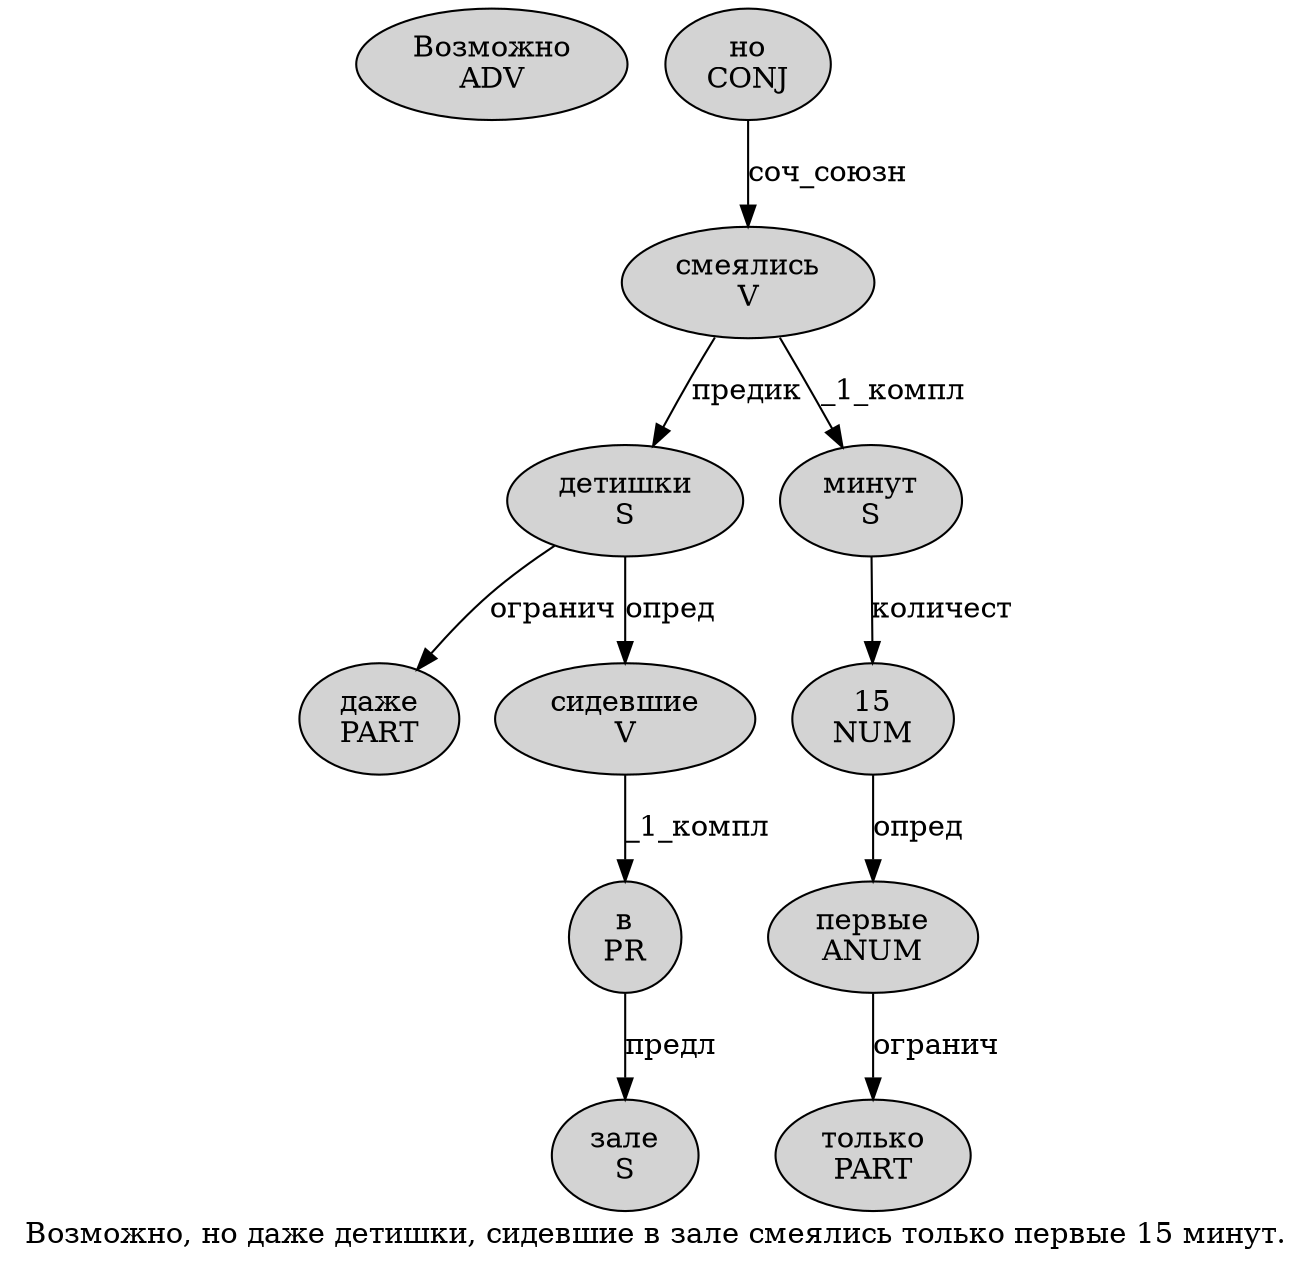 digraph SENTENCE_2899 {
	graph [label="Возможно, но даже детишки, сидевшие в зале смеялись только первые 15 минут."]
	node [style=filled]
		0 [label="Возможно
ADV" color="" fillcolor=lightgray penwidth=1 shape=ellipse]
		2 [label="но
CONJ" color="" fillcolor=lightgray penwidth=1 shape=ellipse]
		3 [label="даже
PART" color="" fillcolor=lightgray penwidth=1 shape=ellipse]
		4 [label="детишки
S" color="" fillcolor=lightgray penwidth=1 shape=ellipse]
		6 [label="сидевшие
V" color="" fillcolor=lightgray penwidth=1 shape=ellipse]
		7 [label="в
PR" color="" fillcolor=lightgray penwidth=1 shape=ellipse]
		8 [label="зале
S" color="" fillcolor=lightgray penwidth=1 shape=ellipse]
		9 [label="смеялись
V" color="" fillcolor=lightgray penwidth=1 shape=ellipse]
		10 [label="только
PART" color="" fillcolor=lightgray penwidth=1 shape=ellipse]
		11 [label="первые
ANUM" color="" fillcolor=lightgray penwidth=1 shape=ellipse]
		12 [label="15
NUM" color="" fillcolor=lightgray penwidth=1 shape=ellipse]
		13 [label="минут
S" color="" fillcolor=lightgray penwidth=1 shape=ellipse]
			11 -> 10 [label="огранич"]
			9 -> 4 [label="предик"]
			9 -> 13 [label="_1_компл"]
			13 -> 12 [label="количест"]
			12 -> 11 [label="опред"]
			6 -> 7 [label="_1_компл"]
			2 -> 9 [label="соч_союзн"]
			4 -> 3 [label="огранич"]
			4 -> 6 [label="опред"]
			7 -> 8 [label="предл"]
}